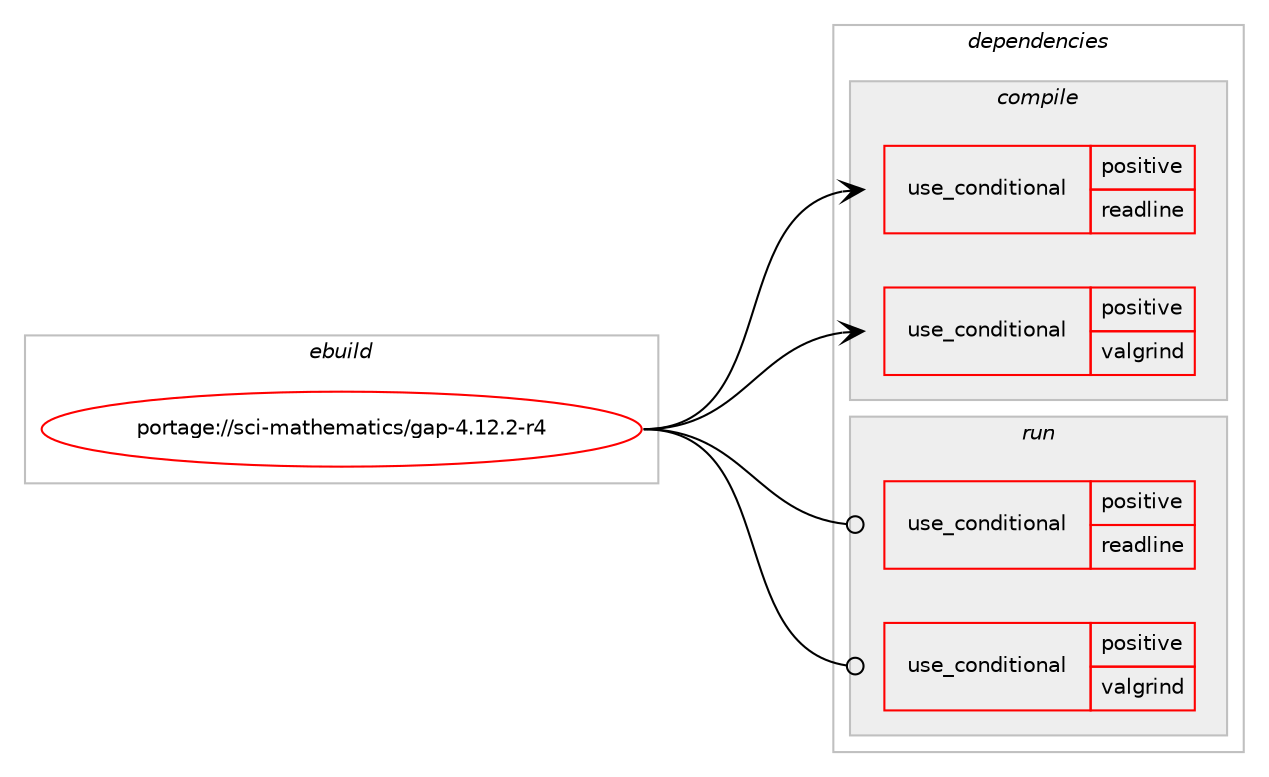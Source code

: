 digraph prolog {

# *************
# Graph options
# *************

newrank=true;
concentrate=true;
compound=true;
graph [rankdir=LR,fontname=Helvetica,fontsize=10,ranksep=1.5];#, ranksep=2.5, nodesep=0.2];
edge  [arrowhead=vee];
node  [fontname=Helvetica,fontsize=10];

# **********
# The ebuild
# **********

subgraph cluster_leftcol {
color=gray;
rank=same;
label=<<i>ebuild</i>>;
id [label="portage://sci-mathematics/gap-4.12.2-r4", color=red, width=4, href="../sci-mathematics/gap-4.12.2-r4.svg"];
}

# ****************
# The dependencies
# ****************

subgraph cluster_midcol {
color=gray;
label=<<i>dependencies</i>>;
subgraph cluster_compile {
fillcolor="#eeeeee";
style=filled;
label=<<i>compile</i>>;
subgraph cond8793 {
dependency12213 [label=<<TABLE BORDER="0" CELLBORDER="1" CELLSPACING="0" CELLPADDING="4"><TR><TD ROWSPAN="3" CELLPADDING="10">use_conditional</TD></TR><TR><TD>positive</TD></TR><TR><TD>readline</TD></TR></TABLE>>, shape=none, color=red];
# *** BEGIN UNKNOWN DEPENDENCY TYPE (TODO) ***
# dependency12213 -> package_dependency(portage://sci-mathematics/gap-4.12.2-r4,install,no,sys-libs,readline,none,[,,],any_same_slot,[])
# *** END UNKNOWN DEPENDENCY TYPE (TODO) ***

}
id:e -> dependency12213:w [weight=20,style="solid",arrowhead="vee"];
subgraph cond8794 {
dependency12214 [label=<<TABLE BORDER="0" CELLBORDER="1" CELLSPACING="0" CELLPADDING="4"><TR><TD ROWSPAN="3" CELLPADDING="10">use_conditional</TD></TR><TR><TD>positive</TD></TR><TR><TD>valgrind</TD></TR></TABLE>>, shape=none, color=red];
# *** BEGIN UNKNOWN DEPENDENCY TYPE (TODO) ***
# dependency12214 -> package_dependency(portage://sci-mathematics/gap-4.12.2-r4,install,no,dev-debug,valgrind,none,[,,],[],[])
# *** END UNKNOWN DEPENDENCY TYPE (TODO) ***

}
id:e -> dependency12214:w [weight=20,style="solid",arrowhead="vee"];
# *** BEGIN UNKNOWN DEPENDENCY TYPE (TODO) ***
# id -> package_dependency(portage://sci-mathematics/gap-4.12.2-r4,install,no,dev-libs,gmp,none,[,,],any_same_slot,[])
# *** END UNKNOWN DEPENDENCY TYPE (TODO) ***

# *** BEGIN UNKNOWN DEPENDENCY TYPE (TODO) ***
# id -> package_dependency(portage://sci-mathematics/gap-4.12.2-r4,install,no,sys-libs,zlib,none,[,,],[],[])
# *** END UNKNOWN DEPENDENCY TYPE (TODO) ***

}
subgraph cluster_compileandrun {
fillcolor="#eeeeee";
style=filled;
label=<<i>compile and run</i>>;
}
subgraph cluster_run {
fillcolor="#eeeeee";
style=filled;
label=<<i>run</i>>;
subgraph cond8795 {
dependency12215 [label=<<TABLE BORDER="0" CELLBORDER="1" CELLSPACING="0" CELLPADDING="4"><TR><TD ROWSPAN="3" CELLPADDING="10">use_conditional</TD></TR><TR><TD>positive</TD></TR><TR><TD>readline</TD></TR></TABLE>>, shape=none, color=red];
# *** BEGIN UNKNOWN DEPENDENCY TYPE (TODO) ***
# dependency12215 -> package_dependency(portage://sci-mathematics/gap-4.12.2-r4,run,no,sys-libs,readline,none,[,,],any_same_slot,[])
# *** END UNKNOWN DEPENDENCY TYPE (TODO) ***

}
id:e -> dependency12215:w [weight=20,style="solid",arrowhead="odot"];
subgraph cond8796 {
dependency12216 [label=<<TABLE BORDER="0" CELLBORDER="1" CELLSPACING="0" CELLPADDING="4"><TR><TD ROWSPAN="3" CELLPADDING="10">use_conditional</TD></TR><TR><TD>positive</TD></TR><TR><TD>valgrind</TD></TR></TABLE>>, shape=none, color=red];
# *** BEGIN UNKNOWN DEPENDENCY TYPE (TODO) ***
# dependency12216 -> package_dependency(portage://sci-mathematics/gap-4.12.2-r4,run,no,dev-debug,valgrind,none,[,,],[],[])
# *** END UNKNOWN DEPENDENCY TYPE (TODO) ***

}
id:e -> dependency12216:w [weight=20,style="solid",arrowhead="odot"];
# *** BEGIN UNKNOWN DEPENDENCY TYPE (TODO) ***
# id -> package_dependency(portage://sci-mathematics/gap-4.12.2-r4,run,no,dev-libs,gmp,none,[,,],any_same_slot,[])
# *** END UNKNOWN DEPENDENCY TYPE (TODO) ***

# *** BEGIN UNKNOWN DEPENDENCY TYPE (TODO) ***
# id -> package_dependency(portage://sci-mathematics/gap-4.12.2-r4,run,no,sys-libs,zlib,none,[,,],[],[])
# *** END UNKNOWN DEPENDENCY TYPE (TODO) ***

}
}

# **************
# The candidates
# **************

subgraph cluster_choices {
rank=same;
color=gray;
label=<<i>candidates</i>>;

}

}
